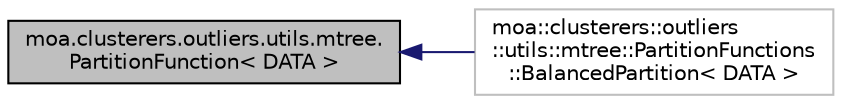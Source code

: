 digraph "moa.clusterers.outliers.utils.mtree.PartitionFunction&lt; DATA &gt;"
{
 // LATEX_PDF_SIZE
  edge [fontname="Helvetica",fontsize="10",labelfontname="Helvetica",labelfontsize="10"];
  node [fontname="Helvetica",fontsize="10",shape=record];
  rankdir="LR";
  Node1 [label="moa.clusterers.outliers.utils.mtree.\lPartitionFunction\< DATA \>",height=0.2,width=0.4,color="black", fillcolor="grey75", style="filled", fontcolor="black",tooltip=" "];
  Node1 -> Node2 [dir="back",color="midnightblue",fontsize="10",style="solid",fontname="Helvetica"];
  Node2 [label="moa::clusterers::outliers\l::utils::mtree::PartitionFunctions\l::BalancedPartition\< DATA \>",height=0.2,width=0.4,color="grey75", fillcolor="white", style="filled",tooltip=" "];
}
